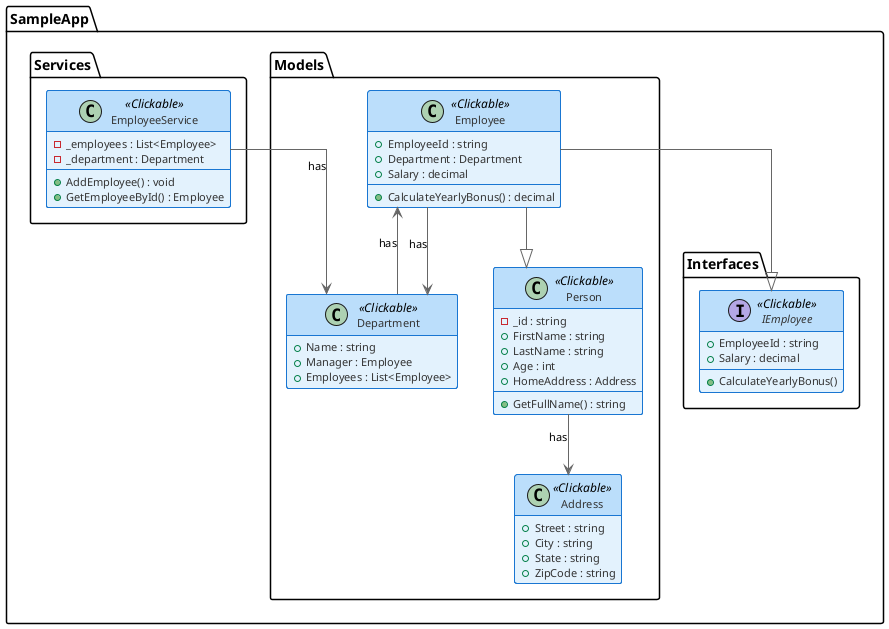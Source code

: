 @startuml
' Configuration
hide empty members
skinparam shadowing false
skinparam handwritten false
skinparam monochrome false
skinparam linetype ortho
skinparam class {
    BackgroundColor<<Clickable>> #E3F2FD
    BorderColor<<Clickable>> #1976D2
    HeaderBackgroundColor<<Clickable>> #BBDEFB
    FontSize 12
    AttributeFontSize 11
    AttributeFontColor #333333
    BorderThickness 1
}
skinparam interface {
    BackgroundColor<<Clickable>> #F1F8E9
    BorderColor<<Clickable>> #689F38
    HeaderBackgroundColor<<Clickable>> #DCEDC8
    FontSize 12
    AttributeFontSize 11
    AttributeFontColor #333333
    BorderThickness 1
}
skinparam arrow {
    Color #666666
    FontSize 11
    Thickness 1
}
package SampleApp.Interfaces {
interface IEmployee <<Clickable>> [[file:///D:/Projects/presentation/SampleApp/SampleApp/Interfaces/IEmployee.cs]] {
    + EmployeeId : string
    + Salary : decimal
    + CalculateYearlyBonus()
}

}
package SampleApp.Models {
class Address <<Clickable>> [[file:///D:/Projects/presentation/SampleApp/SampleApp/Models/Address.cs]] {
    + Street : string
    + City : string
    + State : string
    + ZipCode : string
}

class Department <<Clickable>> [[file:///D:/Projects/presentation/SampleApp/SampleApp/Models/Department.cs]] {
    + Name : string
    + Manager : Employee
    + Employees : List<Employee>
}

class Employee <<Clickable>> [[file:///D:/Projects/presentation/SampleApp/SampleApp/Models/Employee.cs]] {
    + EmployeeId : string
    + Department : Department
    + Salary : decimal
    + CalculateYearlyBonus() : decimal
}

class Person <<Clickable>> [[file:///D:/Projects/presentation/SampleApp/SampleApp/Models/Person.cs]] {
    - _id : string
    + FirstName : string
    + LastName : string
    + Age : int
    + HomeAddress : Address
    + GetFullName() : string
}

}
package SampleApp.Services {
class EmployeeService <<Clickable>> [[file:///D:/Projects/presentation/SampleApp/SampleApp/Services/EmployeeService.cs]] {
    - _employees : List<Employee>
    - _department : Department
    + AddEmployee() : void
    + GetEmployeeById() : Employee
}

}

' Relationships
Employee --|> Person
Employee --|> IEmployee
Department --> Employee : has
Employee --> Department : has
Person --> Address : has
EmployeeService --> Department : has
@enduml
